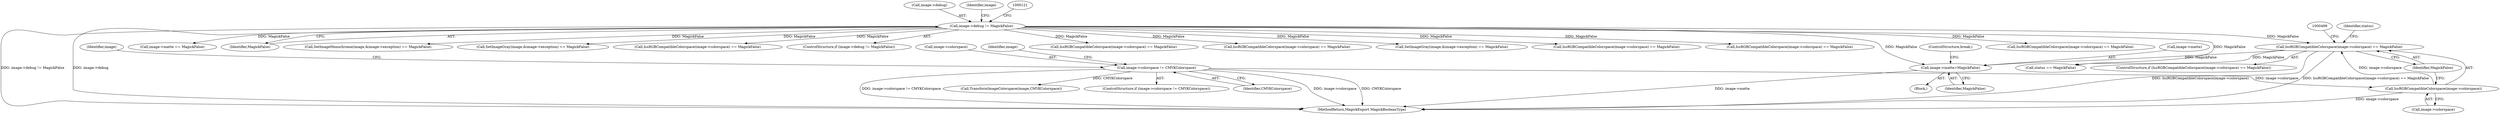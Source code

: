 digraph "0_ImageMagick_d63a3c5729df59f183e9e110d5d8385d17caaad0@pointer" {
"1000519" [label="(Call,image->matte=MagickFalse)"];
"1000492" [label="(Call,IssRGBCompatibleColorspace(image->colorspace) == MagickFalse)"];
"1000493" [label="(Call,IssRGBCompatibleColorspace(image->colorspace))"];
"1000485" [label="(Call,image->colorspace != CMYKColorspace)"];
"1000115" [label="(Call,image->debug != MagickFalse)"];
"1000489" [label="(Identifier,CMYKColorspace)"];
"1000491" [label="(ControlStructure,if (IssRGBCompatibleColorspace(image->colorspace) == MagickFalse))"];
"1000495" [label="(Identifier,image)"];
"1000417" [label="(Call,IssRGBCompatibleColorspace(image->colorspace) == MagickFalse)"];
"1000504" [label="(Identifier,status)"];
"1000563" [label="(Call,image->matte == MagickFalse)"];
"1000486" [label="(Call,image->colorspace)"];
"1000524" [label="(ControlStructure,break;)"];
"1000115" [label="(Call,image->debug != MagickFalse)"];
"1000119" [label="(Identifier,MagickFalse)"];
"1000492" [label="(Call,IssRGBCompatibleColorspace(image->colorspace) == MagickFalse)"];
"1000168" [label="(Call,SetImageMonochrome(image,&image->exception) == MagickFalse)"];
"1000245" [label="(Call,SetImageGray(image,&image->exception) == MagickFalse)"];
"1000485" [label="(Call,image->colorspace != CMYKColorspace)"];
"1000494" [label="(Call,image->colorspace)"];
"1000273" [label="(Call,IssRGBCompatibleColorspace(image->colorspace) == MagickFalse)"];
"1000114" [label="(ControlStructure,if (image->debug != MagickFalse))"];
"1000116" [label="(Call,image->debug)"];
"1000497" [label="(Identifier,MagickFalse)"];
"1000594" [label="(MethodReturn,MagickExport MagickBooleanType)"];
"1000373" [label="(Call,IssRGBCompatibleColorspace(image->colorspace) == MagickFalse)"];
"1000520" [label="(Call,image->matte)"];
"1000511" [label="(Identifier,image)"];
"1000535" [label="(Call,IssRGBCompatibleColorspace(image->colorspace) == MagickFalse)"];
"1000223" [label="(Call,SetImageGray(image,&image->exception) == MagickFalse)"];
"1000324" [label="(Call,IssRGBCompatibleColorspace(image->colorspace) == MagickFalse)"];
"1000519" [label="(Call,image->matte=MagickFalse)"];
"1000505" [label="(Call,TransformImageColorspace(image,CMYKColorspace))"];
"1000523" [label="(Identifier,MagickFalse)"];
"1000484" [label="(ControlStructure,if (image->colorspace != CMYKColorspace))"];
"1000129" [label="(Identifier,image)"];
"1000493" [label="(Call,IssRGBCompatibleColorspace(image->colorspace))"];
"1000483" [label="(Block,)"];
"1000448" [label="(Call,IssRGBCompatibleColorspace(image->colorspace) == MagickFalse)"];
"1000582" [label="(Call,status == MagickFalse)"];
"1000519" -> "1000483"  [label="AST: "];
"1000519" -> "1000523"  [label="CFG: "];
"1000520" -> "1000519"  [label="AST: "];
"1000523" -> "1000519"  [label="AST: "];
"1000524" -> "1000519"  [label="CFG: "];
"1000519" -> "1000594"  [label="DDG: image->matte"];
"1000492" -> "1000519"  [label="DDG: MagickFalse"];
"1000115" -> "1000519"  [label="DDG: MagickFalse"];
"1000492" -> "1000491"  [label="AST: "];
"1000492" -> "1000497"  [label="CFG: "];
"1000493" -> "1000492"  [label="AST: "];
"1000497" -> "1000492"  [label="AST: "];
"1000499" -> "1000492"  [label="CFG: "];
"1000504" -> "1000492"  [label="CFG: "];
"1000492" -> "1000594"  [label="DDG: IssRGBCompatibleColorspace(image->colorspace)"];
"1000492" -> "1000594"  [label="DDG: IssRGBCompatibleColorspace(image->colorspace) == MagickFalse"];
"1000493" -> "1000492"  [label="DDG: image->colorspace"];
"1000115" -> "1000492"  [label="DDG: MagickFalse"];
"1000492" -> "1000582"  [label="DDG: MagickFalse"];
"1000493" -> "1000494"  [label="CFG: "];
"1000494" -> "1000493"  [label="AST: "];
"1000497" -> "1000493"  [label="CFG: "];
"1000493" -> "1000594"  [label="DDG: image->colorspace"];
"1000485" -> "1000493"  [label="DDG: image->colorspace"];
"1000485" -> "1000484"  [label="AST: "];
"1000485" -> "1000489"  [label="CFG: "];
"1000486" -> "1000485"  [label="AST: "];
"1000489" -> "1000485"  [label="AST: "];
"1000495" -> "1000485"  [label="CFG: "];
"1000511" -> "1000485"  [label="CFG: "];
"1000485" -> "1000594"  [label="DDG: image->colorspace"];
"1000485" -> "1000594"  [label="DDG: CMYKColorspace"];
"1000485" -> "1000594"  [label="DDG: image->colorspace != CMYKColorspace"];
"1000485" -> "1000505"  [label="DDG: CMYKColorspace"];
"1000115" -> "1000114"  [label="AST: "];
"1000115" -> "1000119"  [label="CFG: "];
"1000116" -> "1000115"  [label="AST: "];
"1000119" -> "1000115"  [label="AST: "];
"1000121" -> "1000115"  [label="CFG: "];
"1000129" -> "1000115"  [label="CFG: "];
"1000115" -> "1000594"  [label="DDG: image->debug != MagickFalse"];
"1000115" -> "1000594"  [label="DDG: image->debug"];
"1000115" -> "1000168"  [label="DDG: MagickFalse"];
"1000115" -> "1000223"  [label="DDG: MagickFalse"];
"1000115" -> "1000245"  [label="DDG: MagickFalse"];
"1000115" -> "1000273"  [label="DDG: MagickFalse"];
"1000115" -> "1000324"  [label="DDG: MagickFalse"];
"1000115" -> "1000373"  [label="DDG: MagickFalse"];
"1000115" -> "1000417"  [label="DDG: MagickFalse"];
"1000115" -> "1000448"  [label="DDG: MagickFalse"];
"1000115" -> "1000535"  [label="DDG: MagickFalse"];
"1000115" -> "1000563"  [label="DDG: MagickFalse"];
"1000115" -> "1000582"  [label="DDG: MagickFalse"];
}
